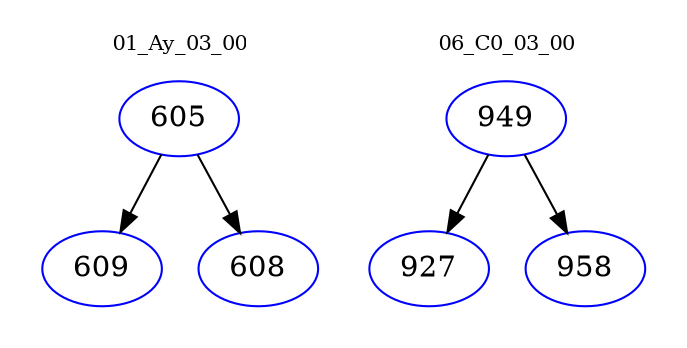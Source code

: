 digraph{
subgraph cluster_0 {
color = white
label = "01_Ay_03_00";
fontsize=10;
T0_605 [label="605", color="blue"]
T0_605 -> T0_609 [color="black"]
T0_609 [label="609", color="blue"]
T0_605 -> T0_608 [color="black"]
T0_608 [label="608", color="blue"]
}
subgraph cluster_1 {
color = white
label = "06_C0_03_00";
fontsize=10;
T1_949 [label="949", color="blue"]
T1_949 -> T1_927 [color="black"]
T1_927 [label="927", color="blue"]
T1_949 -> T1_958 [color="black"]
T1_958 [label="958", color="blue"]
}
}
